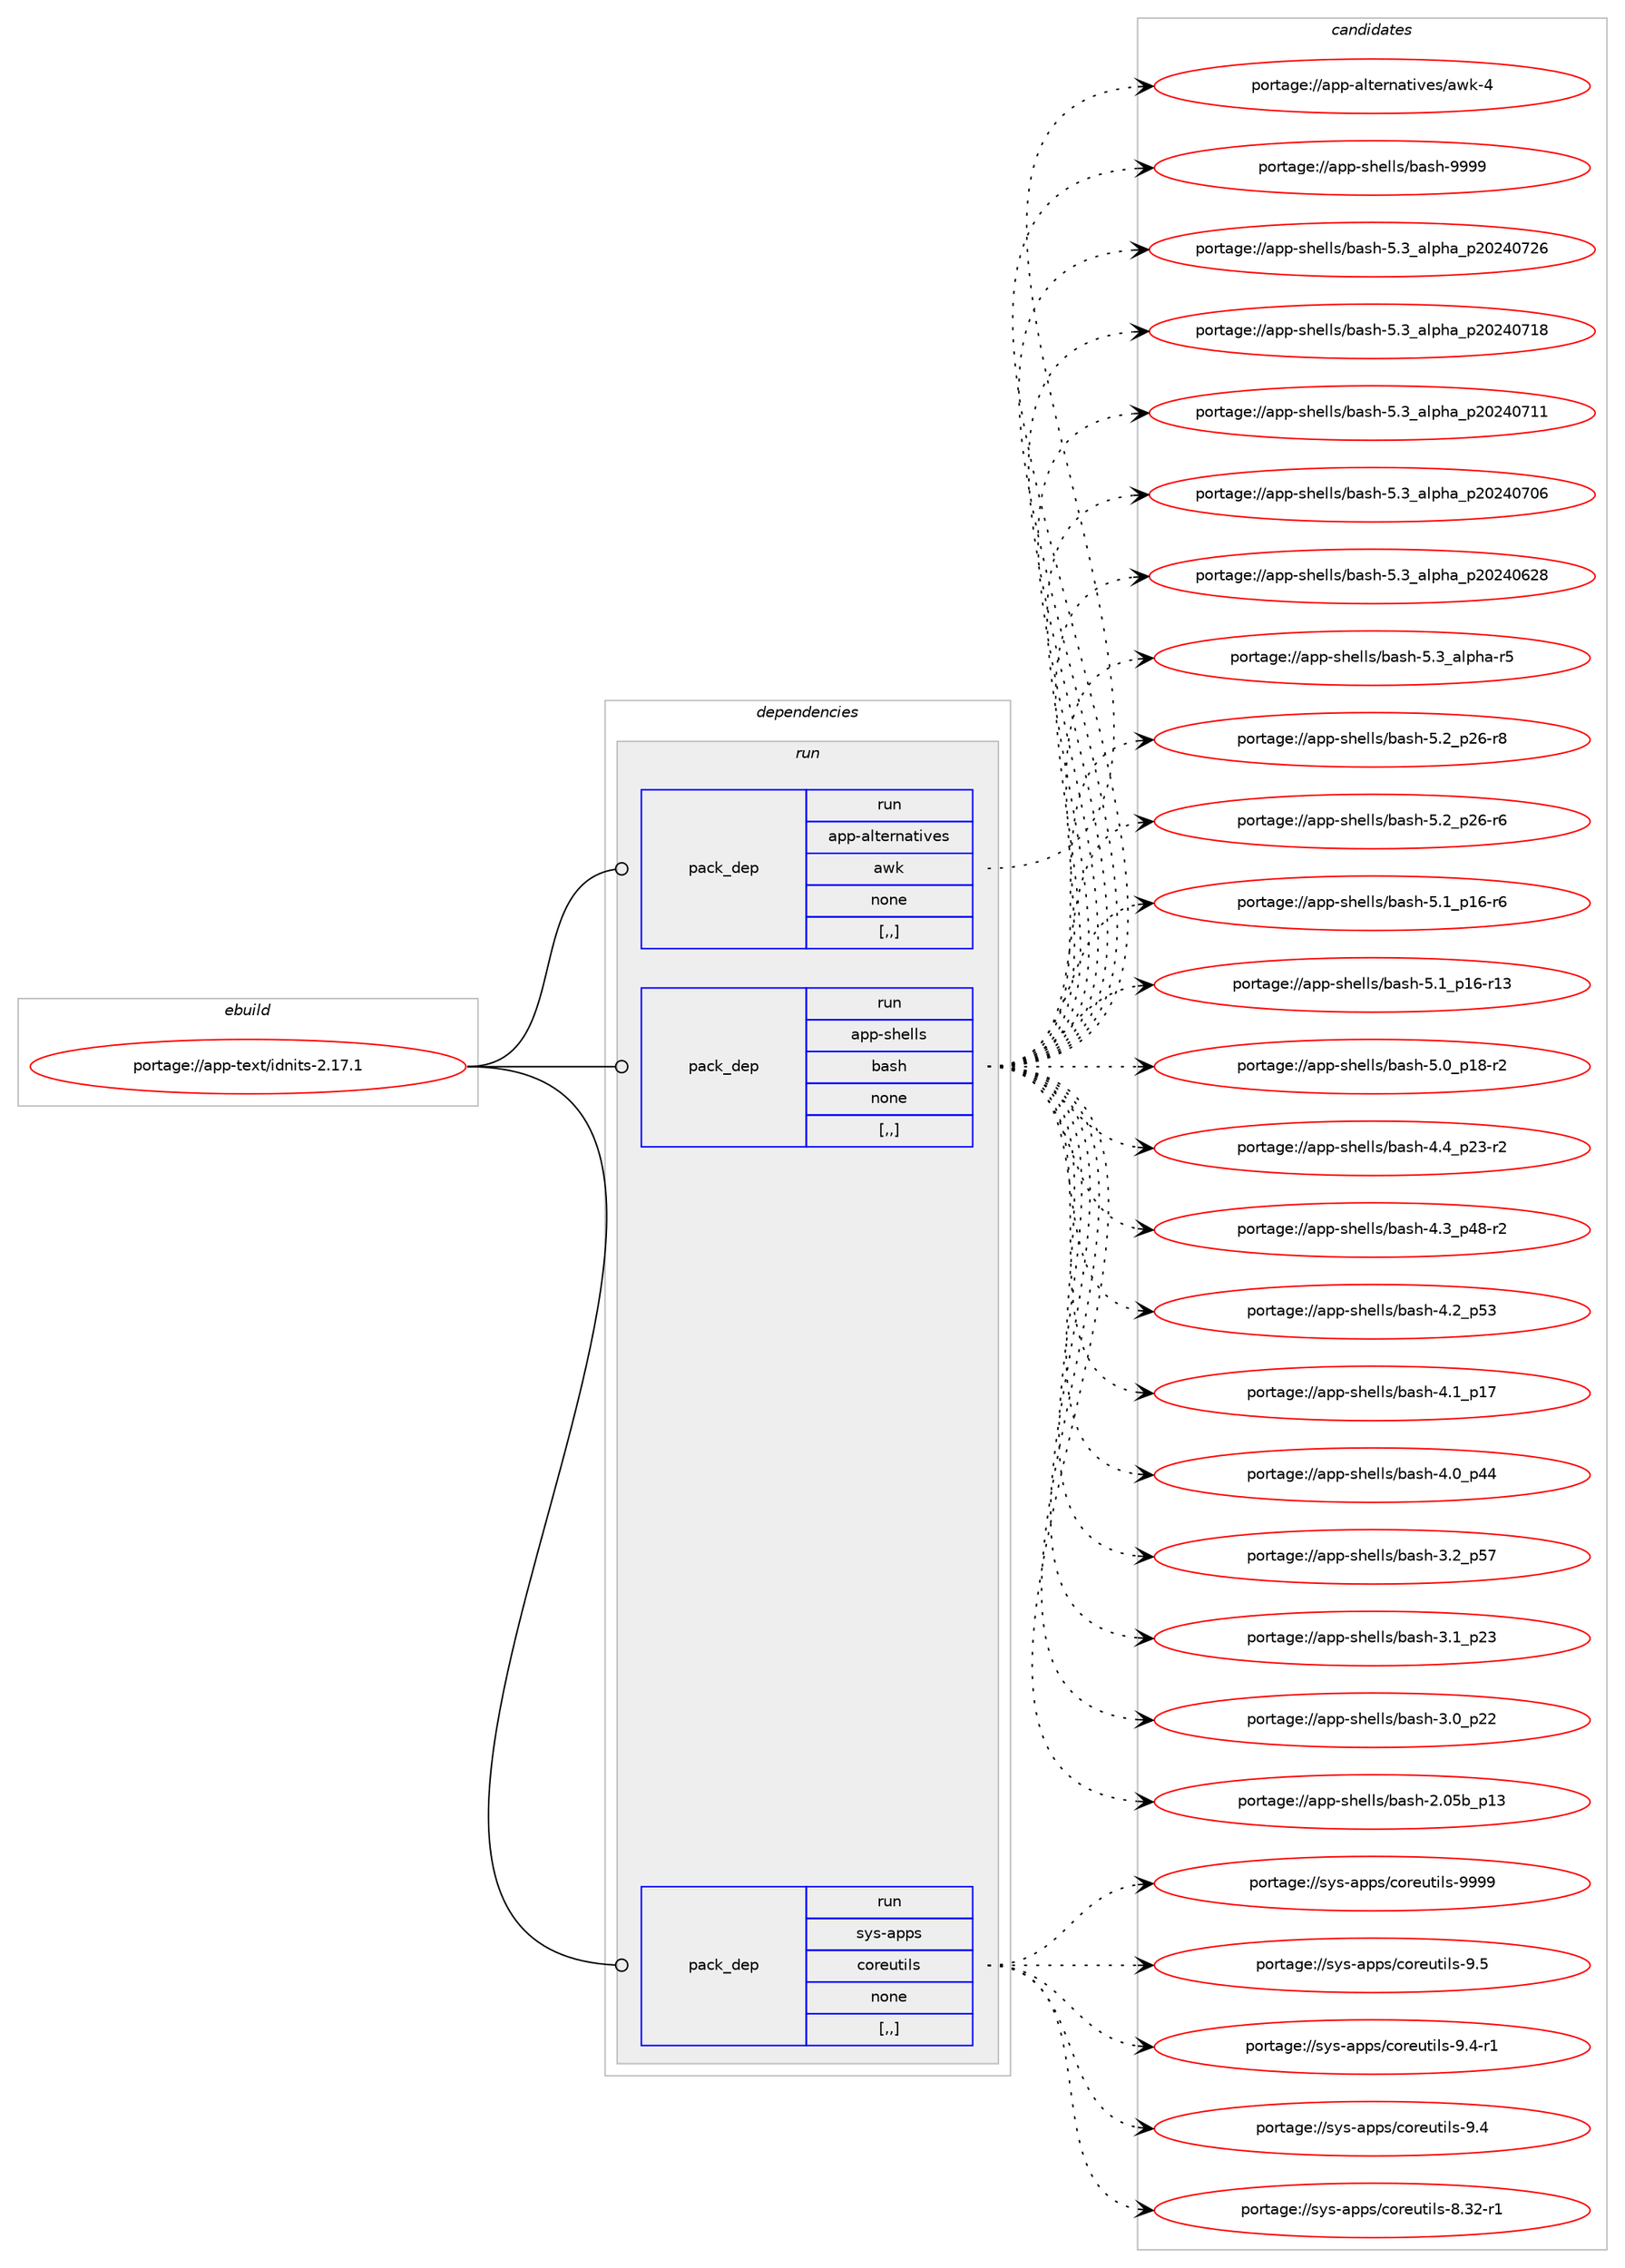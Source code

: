 digraph prolog {

# *************
# Graph options
# *************

newrank=true;
concentrate=true;
compound=true;
graph [rankdir=LR,fontname=Helvetica,fontsize=10,ranksep=1.5];#, ranksep=2.5, nodesep=0.2];
edge  [arrowhead=vee];
node  [fontname=Helvetica,fontsize=10];

# **********
# The ebuild
# **********

subgraph cluster_leftcol {
color=gray;
label=<<i>ebuild</i>>;
id [label="portage://app-text/idnits-2.17.1", color=red, width=4, href="../app-text/idnits-2.17.1.svg"];
}

# ****************
# The dependencies
# ****************

subgraph cluster_midcol {
color=gray;
label=<<i>dependencies</i>>;
subgraph cluster_compile {
fillcolor="#eeeeee";
style=filled;
label=<<i>compile</i>>;
}
subgraph cluster_compileandrun {
fillcolor="#eeeeee";
style=filled;
label=<<i>compile and run</i>>;
}
subgraph cluster_run {
fillcolor="#eeeeee";
style=filled;
label=<<i>run</i>>;
subgraph pack40972 {
dependency56868 [label=<<TABLE BORDER="0" CELLBORDER="1" CELLSPACING="0" CELLPADDING="4" WIDTH="220"><TR><TD ROWSPAN="6" CELLPADDING="30">pack_dep</TD></TR><TR><TD WIDTH="110">run</TD></TR><TR><TD>app-alternatives</TD></TR><TR><TD>awk</TD></TR><TR><TD>none</TD></TR><TR><TD>[,,]</TD></TR></TABLE>>, shape=none, color=blue];
}
id:e -> dependency56868:w [weight=20,style="solid",arrowhead="odot"];
subgraph pack40973 {
dependency56869 [label=<<TABLE BORDER="0" CELLBORDER="1" CELLSPACING="0" CELLPADDING="4" WIDTH="220"><TR><TD ROWSPAN="6" CELLPADDING="30">pack_dep</TD></TR><TR><TD WIDTH="110">run</TD></TR><TR><TD>app-shells</TD></TR><TR><TD>bash</TD></TR><TR><TD>none</TD></TR><TR><TD>[,,]</TD></TR></TABLE>>, shape=none, color=blue];
}
id:e -> dependency56869:w [weight=20,style="solid",arrowhead="odot"];
subgraph pack40974 {
dependency56870 [label=<<TABLE BORDER="0" CELLBORDER="1" CELLSPACING="0" CELLPADDING="4" WIDTH="220"><TR><TD ROWSPAN="6" CELLPADDING="30">pack_dep</TD></TR><TR><TD WIDTH="110">run</TD></TR><TR><TD>sys-apps</TD></TR><TR><TD>coreutils</TD></TR><TR><TD>none</TD></TR><TR><TD>[,,]</TD></TR></TABLE>>, shape=none, color=blue];
}
id:e -> dependency56870:w [weight=20,style="solid",arrowhead="odot"];
}
}

# **************
# The candidates
# **************

subgraph cluster_choices {
rank=same;
color=gray;
label=<<i>candidates</i>>;

subgraph choice40972 {
color=black;
nodesep=1;
choice9711211245971081161011141109711610511810111547971191074552 [label="portage://app-alternatives/awk-4", color=red, width=4,href="../app-alternatives/awk-4.svg"];
dependency56868:e -> choice9711211245971081161011141109711610511810111547971191074552:w [style=dotted,weight="100"];
}
subgraph choice40973 {
color=black;
nodesep=1;
choice97112112451151041011081081154798971151044557575757 [label="portage://app-shells/bash-9999", color=red, width=4,href="../app-shells/bash-9999.svg"];
choice971121124511510410110810811547989711510445534651959710811210497951125048505248555054 [label="portage://app-shells/bash-5.3_alpha_p20240726", color=red, width=4,href="../app-shells/bash-5.3_alpha_p20240726.svg"];
choice971121124511510410110810811547989711510445534651959710811210497951125048505248554956 [label="portage://app-shells/bash-5.3_alpha_p20240718", color=red, width=4,href="../app-shells/bash-5.3_alpha_p20240718.svg"];
choice971121124511510410110810811547989711510445534651959710811210497951125048505248554949 [label="portage://app-shells/bash-5.3_alpha_p20240711", color=red, width=4,href="../app-shells/bash-5.3_alpha_p20240711.svg"];
choice971121124511510410110810811547989711510445534651959710811210497951125048505248554854 [label="portage://app-shells/bash-5.3_alpha_p20240706", color=red, width=4,href="../app-shells/bash-5.3_alpha_p20240706.svg"];
choice971121124511510410110810811547989711510445534651959710811210497951125048505248545056 [label="portage://app-shells/bash-5.3_alpha_p20240628", color=red, width=4,href="../app-shells/bash-5.3_alpha_p20240628.svg"];
choice9711211245115104101108108115479897115104455346519597108112104974511453 [label="portage://app-shells/bash-5.3_alpha-r5", color=red, width=4,href="../app-shells/bash-5.3_alpha-r5.svg"];
choice9711211245115104101108108115479897115104455346509511250544511456 [label="portage://app-shells/bash-5.2_p26-r8", color=red, width=4,href="../app-shells/bash-5.2_p26-r8.svg"];
choice9711211245115104101108108115479897115104455346509511250544511454 [label="portage://app-shells/bash-5.2_p26-r6", color=red, width=4,href="../app-shells/bash-5.2_p26-r6.svg"];
choice9711211245115104101108108115479897115104455346499511249544511454 [label="portage://app-shells/bash-5.1_p16-r6", color=red, width=4,href="../app-shells/bash-5.1_p16-r6.svg"];
choice971121124511510410110810811547989711510445534649951124954451144951 [label="portage://app-shells/bash-5.1_p16-r13", color=red, width=4,href="../app-shells/bash-5.1_p16-r13.svg"];
choice9711211245115104101108108115479897115104455346489511249564511450 [label="portage://app-shells/bash-5.0_p18-r2", color=red, width=4,href="../app-shells/bash-5.0_p18-r2.svg"];
choice9711211245115104101108108115479897115104455246529511250514511450 [label="portage://app-shells/bash-4.4_p23-r2", color=red, width=4,href="../app-shells/bash-4.4_p23-r2.svg"];
choice9711211245115104101108108115479897115104455246519511252564511450 [label="portage://app-shells/bash-4.3_p48-r2", color=red, width=4,href="../app-shells/bash-4.3_p48-r2.svg"];
choice971121124511510410110810811547989711510445524650951125351 [label="portage://app-shells/bash-4.2_p53", color=red, width=4,href="../app-shells/bash-4.2_p53.svg"];
choice971121124511510410110810811547989711510445524649951124955 [label="portage://app-shells/bash-4.1_p17", color=red, width=4,href="../app-shells/bash-4.1_p17.svg"];
choice971121124511510410110810811547989711510445524648951125252 [label="portage://app-shells/bash-4.0_p44", color=red, width=4,href="../app-shells/bash-4.0_p44.svg"];
choice971121124511510410110810811547989711510445514650951125355 [label="portage://app-shells/bash-3.2_p57", color=red, width=4,href="../app-shells/bash-3.2_p57.svg"];
choice971121124511510410110810811547989711510445514649951125051 [label="portage://app-shells/bash-3.1_p23", color=red, width=4,href="../app-shells/bash-3.1_p23.svg"];
choice971121124511510410110810811547989711510445514648951125050 [label="portage://app-shells/bash-3.0_p22", color=red, width=4,href="../app-shells/bash-3.0_p22.svg"];
choice9711211245115104101108108115479897115104455046485398951124951 [label="portage://app-shells/bash-2.05b_p13", color=red, width=4,href="../app-shells/bash-2.05b_p13.svg"];
dependency56869:e -> choice97112112451151041011081081154798971151044557575757:w [style=dotted,weight="100"];
dependency56869:e -> choice971121124511510410110810811547989711510445534651959710811210497951125048505248555054:w [style=dotted,weight="100"];
dependency56869:e -> choice971121124511510410110810811547989711510445534651959710811210497951125048505248554956:w [style=dotted,weight="100"];
dependency56869:e -> choice971121124511510410110810811547989711510445534651959710811210497951125048505248554949:w [style=dotted,weight="100"];
dependency56869:e -> choice971121124511510410110810811547989711510445534651959710811210497951125048505248554854:w [style=dotted,weight="100"];
dependency56869:e -> choice971121124511510410110810811547989711510445534651959710811210497951125048505248545056:w [style=dotted,weight="100"];
dependency56869:e -> choice9711211245115104101108108115479897115104455346519597108112104974511453:w [style=dotted,weight="100"];
dependency56869:e -> choice9711211245115104101108108115479897115104455346509511250544511456:w [style=dotted,weight="100"];
dependency56869:e -> choice9711211245115104101108108115479897115104455346509511250544511454:w [style=dotted,weight="100"];
dependency56869:e -> choice9711211245115104101108108115479897115104455346499511249544511454:w [style=dotted,weight="100"];
dependency56869:e -> choice971121124511510410110810811547989711510445534649951124954451144951:w [style=dotted,weight="100"];
dependency56869:e -> choice9711211245115104101108108115479897115104455346489511249564511450:w [style=dotted,weight="100"];
dependency56869:e -> choice9711211245115104101108108115479897115104455246529511250514511450:w [style=dotted,weight="100"];
dependency56869:e -> choice9711211245115104101108108115479897115104455246519511252564511450:w [style=dotted,weight="100"];
dependency56869:e -> choice971121124511510410110810811547989711510445524650951125351:w [style=dotted,weight="100"];
dependency56869:e -> choice971121124511510410110810811547989711510445524649951124955:w [style=dotted,weight="100"];
dependency56869:e -> choice971121124511510410110810811547989711510445524648951125252:w [style=dotted,weight="100"];
dependency56869:e -> choice971121124511510410110810811547989711510445514650951125355:w [style=dotted,weight="100"];
dependency56869:e -> choice971121124511510410110810811547989711510445514649951125051:w [style=dotted,weight="100"];
dependency56869:e -> choice971121124511510410110810811547989711510445514648951125050:w [style=dotted,weight="100"];
dependency56869:e -> choice9711211245115104101108108115479897115104455046485398951124951:w [style=dotted,weight="100"];
}
subgraph choice40974 {
color=black;
nodesep=1;
choice115121115459711211211547991111141011171161051081154557575757 [label="portage://sys-apps/coreutils-9999", color=red, width=4,href="../sys-apps/coreutils-9999.svg"];
choice1151211154597112112115479911111410111711610510811545574653 [label="portage://sys-apps/coreutils-9.5", color=red, width=4,href="../sys-apps/coreutils-9.5.svg"];
choice11512111545971121121154799111114101117116105108115455746524511449 [label="portage://sys-apps/coreutils-9.4-r1", color=red, width=4,href="../sys-apps/coreutils-9.4-r1.svg"];
choice1151211154597112112115479911111410111711610510811545574652 [label="portage://sys-apps/coreutils-9.4", color=red, width=4,href="../sys-apps/coreutils-9.4.svg"];
choice1151211154597112112115479911111410111711610510811545564651504511449 [label="portage://sys-apps/coreutils-8.32-r1", color=red, width=4,href="../sys-apps/coreutils-8.32-r1.svg"];
dependency56870:e -> choice115121115459711211211547991111141011171161051081154557575757:w [style=dotted,weight="100"];
dependency56870:e -> choice1151211154597112112115479911111410111711610510811545574653:w [style=dotted,weight="100"];
dependency56870:e -> choice11512111545971121121154799111114101117116105108115455746524511449:w [style=dotted,weight="100"];
dependency56870:e -> choice1151211154597112112115479911111410111711610510811545574652:w [style=dotted,weight="100"];
dependency56870:e -> choice1151211154597112112115479911111410111711610510811545564651504511449:w [style=dotted,weight="100"];
}
}

}
